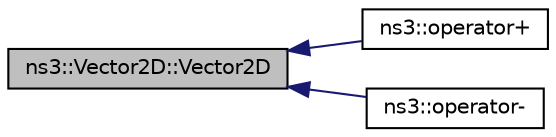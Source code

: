 digraph "ns3::Vector2D::Vector2D"
{
  edge [fontname="Helvetica",fontsize="10",labelfontname="Helvetica",labelfontsize="10"];
  node [fontname="Helvetica",fontsize="10",shape=record];
  rankdir="LR";
  Node1 [label="ns3::Vector2D::Vector2D",height=0.2,width=0.4,color="black", fillcolor="grey75", style="filled", fontcolor="black"];
  Node1 -> Node2 [dir="back",color="midnightblue",fontsize="10",style="solid"];
  Node2 [label="ns3::operator+",height=0.2,width=0.4,color="black", fillcolor="white", style="filled",URL="$d7/d2e/namespacens3.html#a9a86c5e9dded66a063458f7a0397d96e"];
  Node1 -> Node3 [dir="back",color="midnightblue",fontsize="10",style="solid"];
  Node3 [label="ns3::operator-",height=0.2,width=0.4,color="black", fillcolor="white", style="filled",URL="$d7/d2e/namespacens3.html#ab8120b277c602951440ce550d186aa9d"];
}
